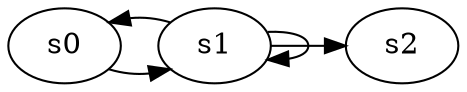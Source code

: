 digraph game_0029_chain_3 {
    s0 [name="s0", player=0, target=1];
    s1 [name="s1", player=1, target=1];
    s2 [name="s2", player=0, target=1];

    s0 -> s1 [constraint="time % 5 == 2"];
    s1 -> s2 [constraint="time == 3 || time == 13 || time == 15"];
    s1 -> s1 [constraint="time % 4 == 0"];
    s1 -> s0 [constraint="!(time % 3 == 0)"];
}
